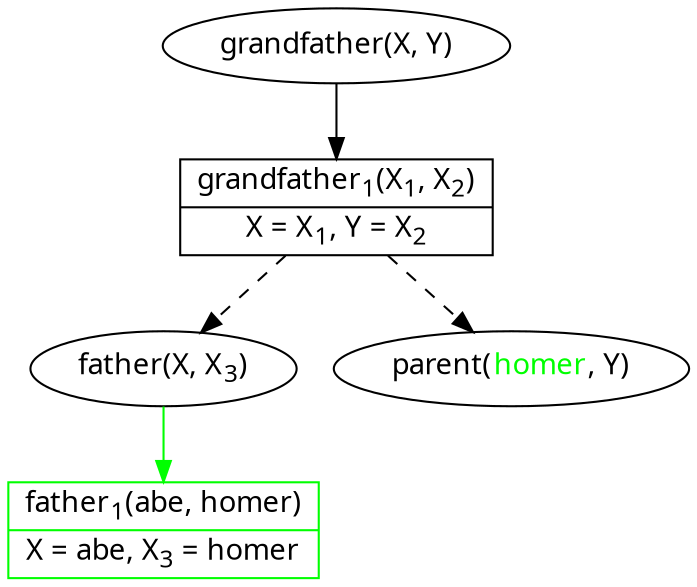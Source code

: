 digraph VIPER_visualization_root {
    node [fontname = "Fira Mono"];

    root [label = "grandfather(X, Y)"];
    root_success [
        // enables having multiple boxes inside a node
        shape = record,
        // using < and > instead of quotes for delimiting a label makes it possible to use (a subset of) HTML in it
        // { A | B } makes A and B be in two separate boxes stacked on top of each other
        label = <{grandfather<sub>1</sub>(X<sub>1</sub>, X<sub>2</sub>)|X = X<sub>1</sub>, Y = X<sub>2</sub>}>
    ];
    subgoal1 [label = <father(X, X<sub>3</sub>)>];
    subgoal2 [label = <parent(<font color="green">homer</font>, Y)>];
    subgoal1_success [
        shape = record,
        color = green,
        label = <{father<sub>1</sub>(abe, homer)|X = abe, X<sub>3</sub> = homer}>
    ];

    // this ensures that subgoal1 is always left of subgoal2
    // and that they are always on the same level
    // try commenting the rank = same line and see what happens
    {rank = same; subgoal1; subgoal2}
    subgoal1 -> subgoal2 [style=invis];

    root -> root_success;
    root_success -> subgoal1 [style=dashed];
    root_success -> subgoal2 [style=dashed];
    subgoal1 -> subgoal1_success [color = green];
}
